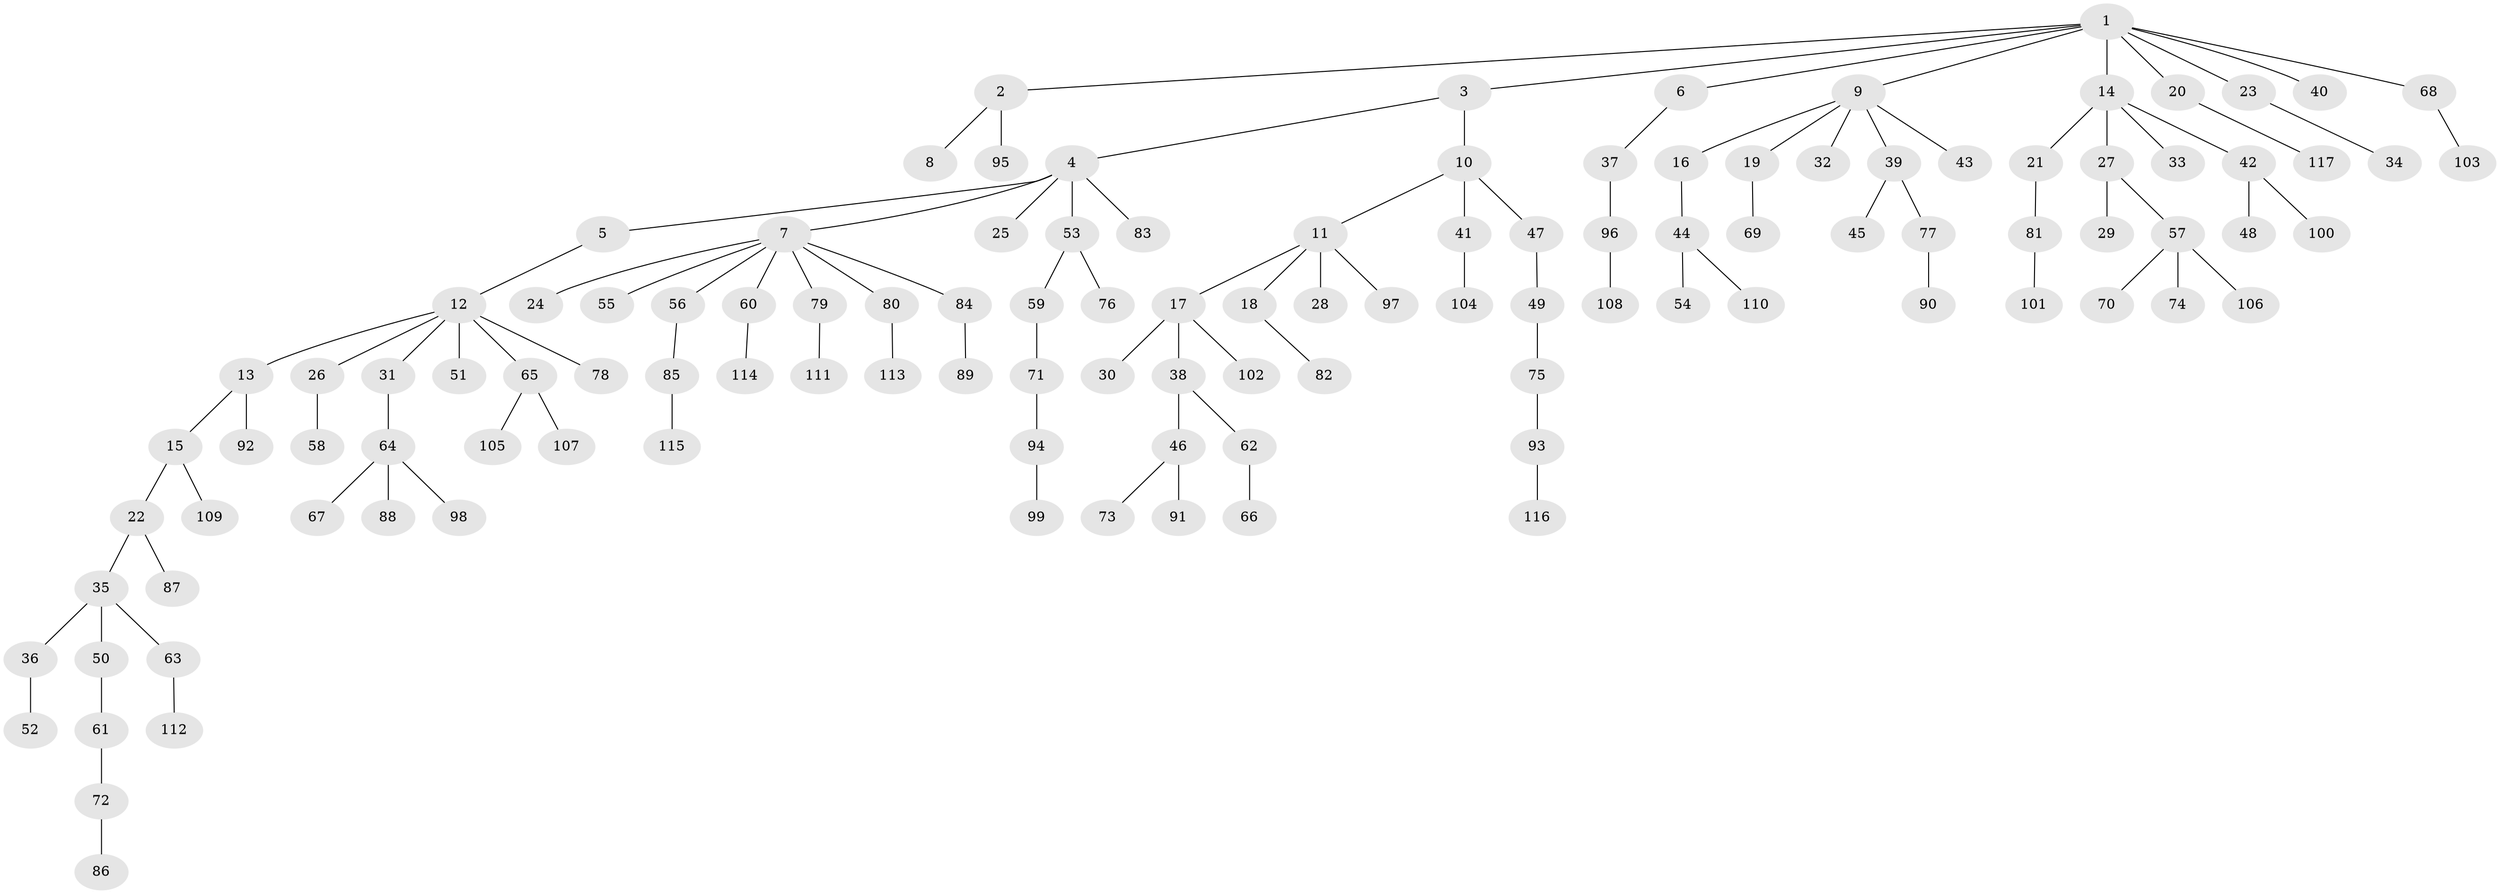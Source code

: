 // Generated by graph-tools (version 1.1) at 2025/50/03/09/25 03:50:20]
// undirected, 117 vertices, 116 edges
graph export_dot {
graph [start="1"]
  node [color=gray90,style=filled];
  1;
  2;
  3;
  4;
  5;
  6;
  7;
  8;
  9;
  10;
  11;
  12;
  13;
  14;
  15;
  16;
  17;
  18;
  19;
  20;
  21;
  22;
  23;
  24;
  25;
  26;
  27;
  28;
  29;
  30;
  31;
  32;
  33;
  34;
  35;
  36;
  37;
  38;
  39;
  40;
  41;
  42;
  43;
  44;
  45;
  46;
  47;
  48;
  49;
  50;
  51;
  52;
  53;
  54;
  55;
  56;
  57;
  58;
  59;
  60;
  61;
  62;
  63;
  64;
  65;
  66;
  67;
  68;
  69;
  70;
  71;
  72;
  73;
  74;
  75;
  76;
  77;
  78;
  79;
  80;
  81;
  82;
  83;
  84;
  85;
  86;
  87;
  88;
  89;
  90;
  91;
  92;
  93;
  94;
  95;
  96;
  97;
  98;
  99;
  100;
  101;
  102;
  103;
  104;
  105;
  106;
  107;
  108;
  109;
  110;
  111;
  112;
  113;
  114;
  115;
  116;
  117;
  1 -- 2;
  1 -- 3;
  1 -- 6;
  1 -- 9;
  1 -- 14;
  1 -- 20;
  1 -- 23;
  1 -- 40;
  1 -- 68;
  2 -- 8;
  2 -- 95;
  3 -- 4;
  3 -- 10;
  4 -- 5;
  4 -- 7;
  4 -- 25;
  4 -- 53;
  4 -- 83;
  5 -- 12;
  6 -- 37;
  7 -- 24;
  7 -- 55;
  7 -- 56;
  7 -- 60;
  7 -- 79;
  7 -- 80;
  7 -- 84;
  9 -- 16;
  9 -- 19;
  9 -- 32;
  9 -- 39;
  9 -- 43;
  10 -- 11;
  10 -- 41;
  10 -- 47;
  11 -- 17;
  11 -- 18;
  11 -- 28;
  11 -- 97;
  12 -- 13;
  12 -- 26;
  12 -- 31;
  12 -- 51;
  12 -- 65;
  12 -- 78;
  13 -- 15;
  13 -- 92;
  14 -- 21;
  14 -- 27;
  14 -- 33;
  14 -- 42;
  15 -- 22;
  15 -- 109;
  16 -- 44;
  17 -- 30;
  17 -- 38;
  17 -- 102;
  18 -- 82;
  19 -- 69;
  20 -- 117;
  21 -- 81;
  22 -- 35;
  22 -- 87;
  23 -- 34;
  26 -- 58;
  27 -- 29;
  27 -- 57;
  31 -- 64;
  35 -- 36;
  35 -- 50;
  35 -- 63;
  36 -- 52;
  37 -- 96;
  38 -- 46;
  38 -- 62;
  39 -- 45;
  39 -- 77;
  41 -- 104;
  42 -- 48;
  42 -- 100;
  44 -- 54;
  44 -- 110;
  46 -- 73;
  46 -- 91;
  47 -- 49;
  49 -- 75;
  50 -- 61;
  53 -- 59;
  53 -- 76;
  56 -- 85;
  57 -- 70;
  57 -- 74;
  57 -- 106;
  59 -- 71;
  60 -- 114;
  61 -- 72;
  62 -- 66;
  63 -- 112;
  64 -- 67;
  64 -- 88;
  64 -- 98;
  65 -- 105;
  65 -- 107;
  68 -- 103;
  71 -- 94;
  72 -- 86;
  75 -- 93;
  77 -- 90;
  79 -- 111;
  80 -- 113;
  81 -- 101;
  84 -- 89;
  85 -- 115;
  93 -- 116;
  94 -- 99;
  96 -- 108;
}
